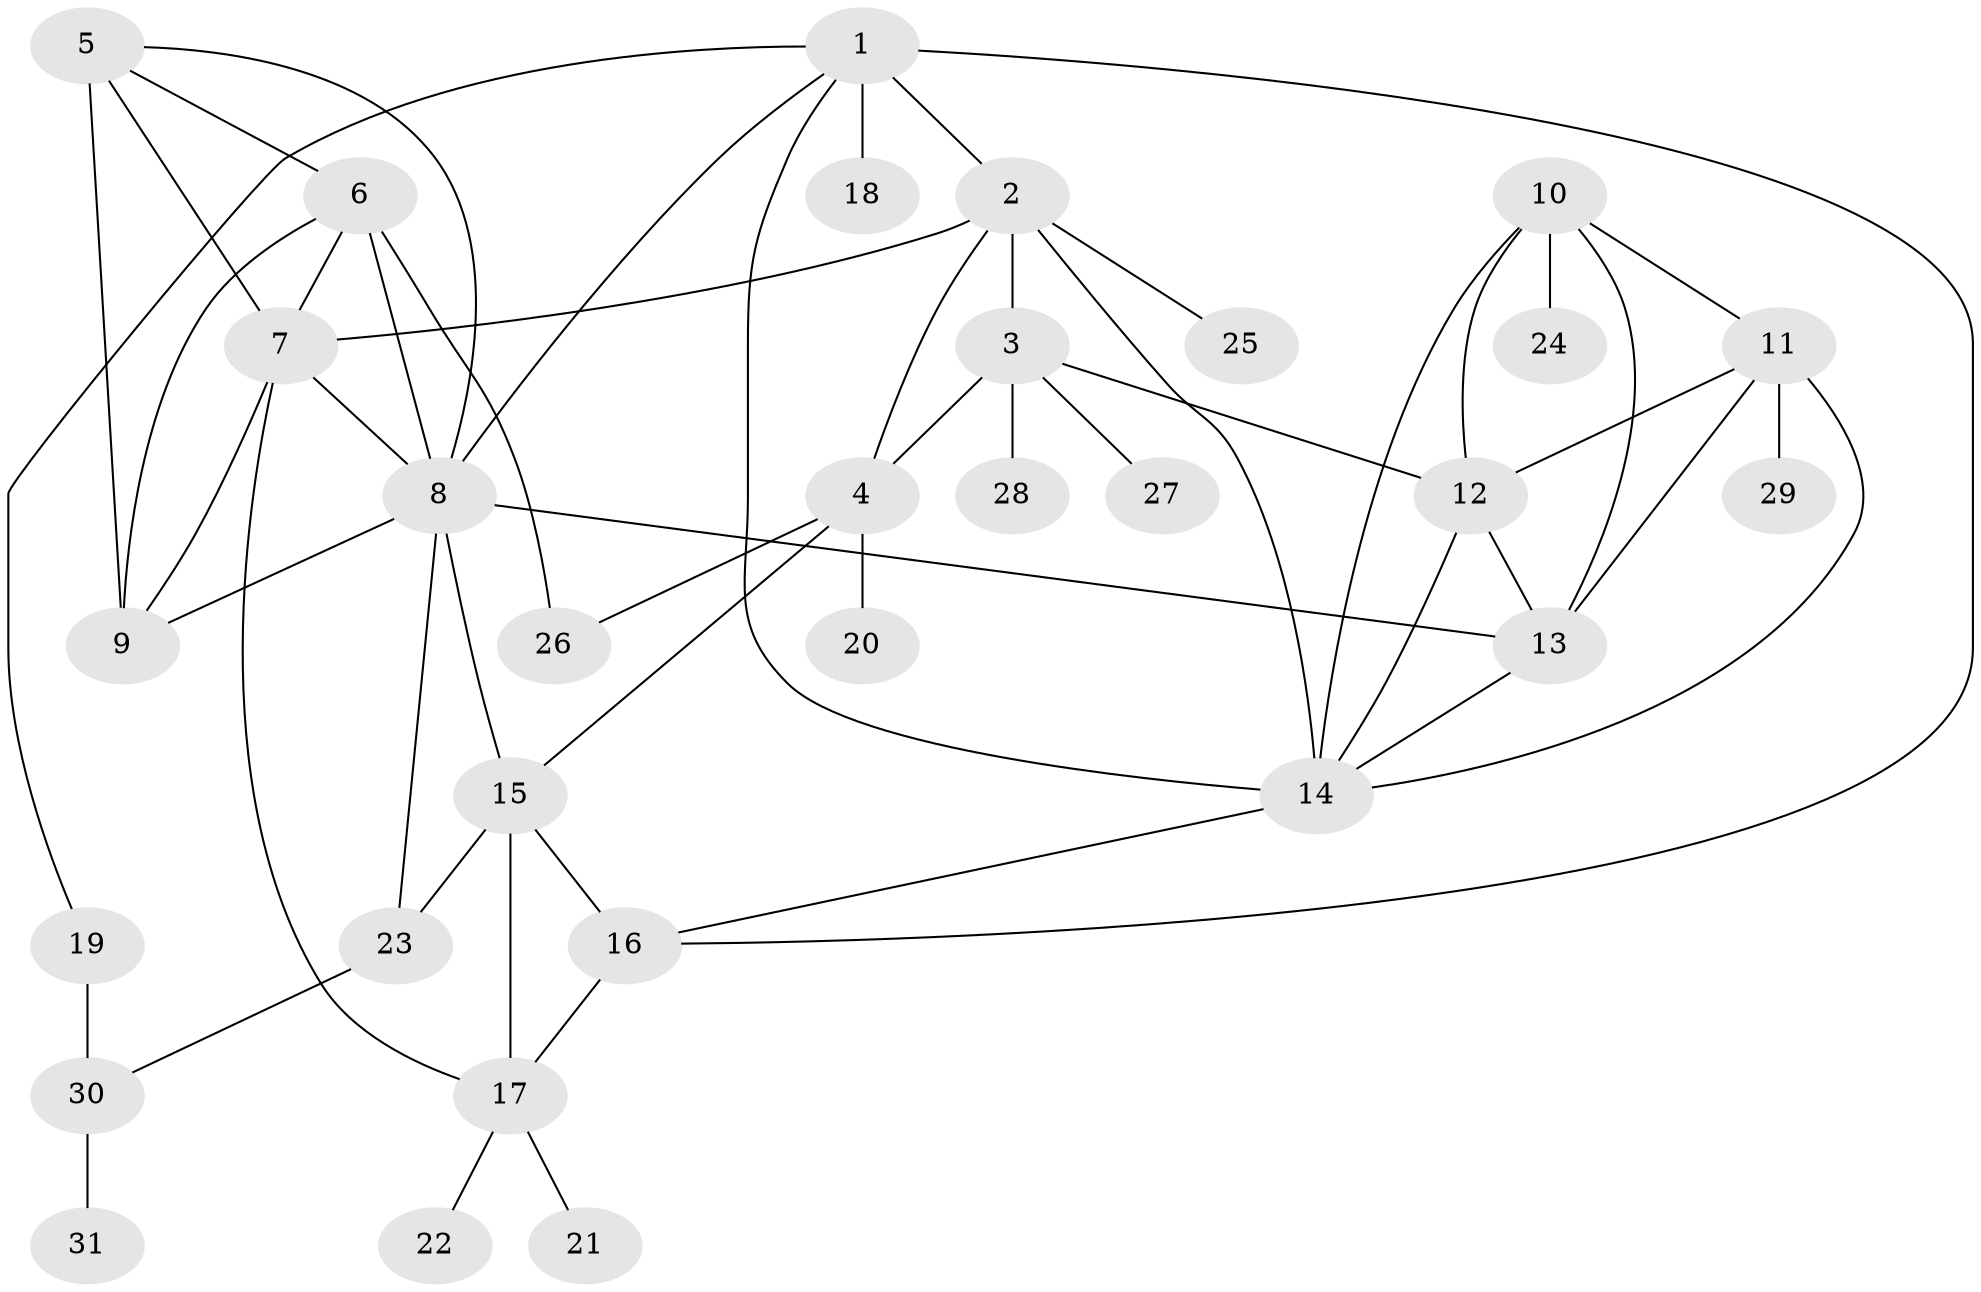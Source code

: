 // original degree distribution, {5: 0.04950495049504951, 9: 0.07920792079207921, 7: 0.0594059405940594, 10: 0.009900990099009901, 8: 0.0297029702970297, 6: 0.009900990099009901, 4: 0.0297029702970297, 1: 0.5643564356435643, 2: 0.1485148514851485, 3: 0.019801980198019802}
// Generated by graph-tools (version 1.1) at 2025/52/03/04/25 22:52:29]
// undirected, 31 vertices, 55 edges
graph export_dot {
  node [color=gray90,style=filled];
  1;
  2;
  3;
  4;
  5;
  6;
  7;
  8;
  9;
  10;
  11;
  12;
  13;
  14;
  15;
  16;
  17;
  18;
  19;
  20;
  21;
  22;
  23;
  24;
  25;
  26;
  27;
  28;
  29;
  30;
  31;
  1 -- 2 [weight=1.0];
  1 -- 8 [weight=1.0];
  1 -- 14 [weight=3.0];
  1 -- 16 [weight=1.0];
  1 -- 18 [weight=4.0];
  1 -- 19 [weight=1.0];
  2 -- 3 [weight=3.0];
  2 -- 4 [weight=3.0];
  2 -- 7 [weight=1.0];
  2 -- 14 [weight=1.0];
  2 -- 25 [weight=1.0];
  3 -- 4 [weight=1.0];
  3 -- 12 [weight=1.0];
  3 -- 27 [weight=1.0];
  3 -- 28 [weight=1.0];
  4 -- 15 [weight=1.0];
  4 -- 20 [weight=1.0];
  4 -- 26 [weight=1.0];
  5 -- 6 [weight=1.0];
  5 -- 7 [weight=1.0];
  5 -- 8 [weight=1.0];
  5 -- 9 [weight=5.0];
  6 -- 7 [weight=1.0];
  6 -- 8 [weight=1.0];
  6 -- 9 [weight=1.0];
  6 -- 26 [weight=2.0];
  7 -- 8 [weight=1.0];
  7 -- 9 [weight=1.0];
  7 -- 17 [weight=1.0];
  8 -- 9 [weight=1.0];
  8 -- 13 [weight=1.0];
  8 -- 15 [weight=1.0];
  8 -- 23 [weight=1.0];
  10 -- 11 [weight=1.0];
  10 -- 12 [weight=1.0];
  10 -- 13 [weight=1.0];
  10 -- 14 [weight=1.0];
  10 -- 24 [weight=1.0];
  11 -- 12 [weight=1.0];
  11 -- 13 [weight=1.0];
  11 -- 14 [weight=1.0];
  11 -- 29 [weight=1.0];
  12 -- 13 [weight=1.0];
  12 -- 14 [weight=1.0];
  13 -- 14 [weight=2.0];
  14 -- 16 [weight=1.0];
  15 -- 16 [weight=3.0];
  15 -- 17 [weight=3.0];
  15 -- 23 [weight=3.0];
  16 -- 17 [weight=1.0];
  17 -- 21 [weight=1.0];
  17 -- 22 [weight=1.0];
  19 -- 30 [weight=2.0];
  23 -- 30 [weight=1.0];
  30 -- 31 [weight=1.0];
}
